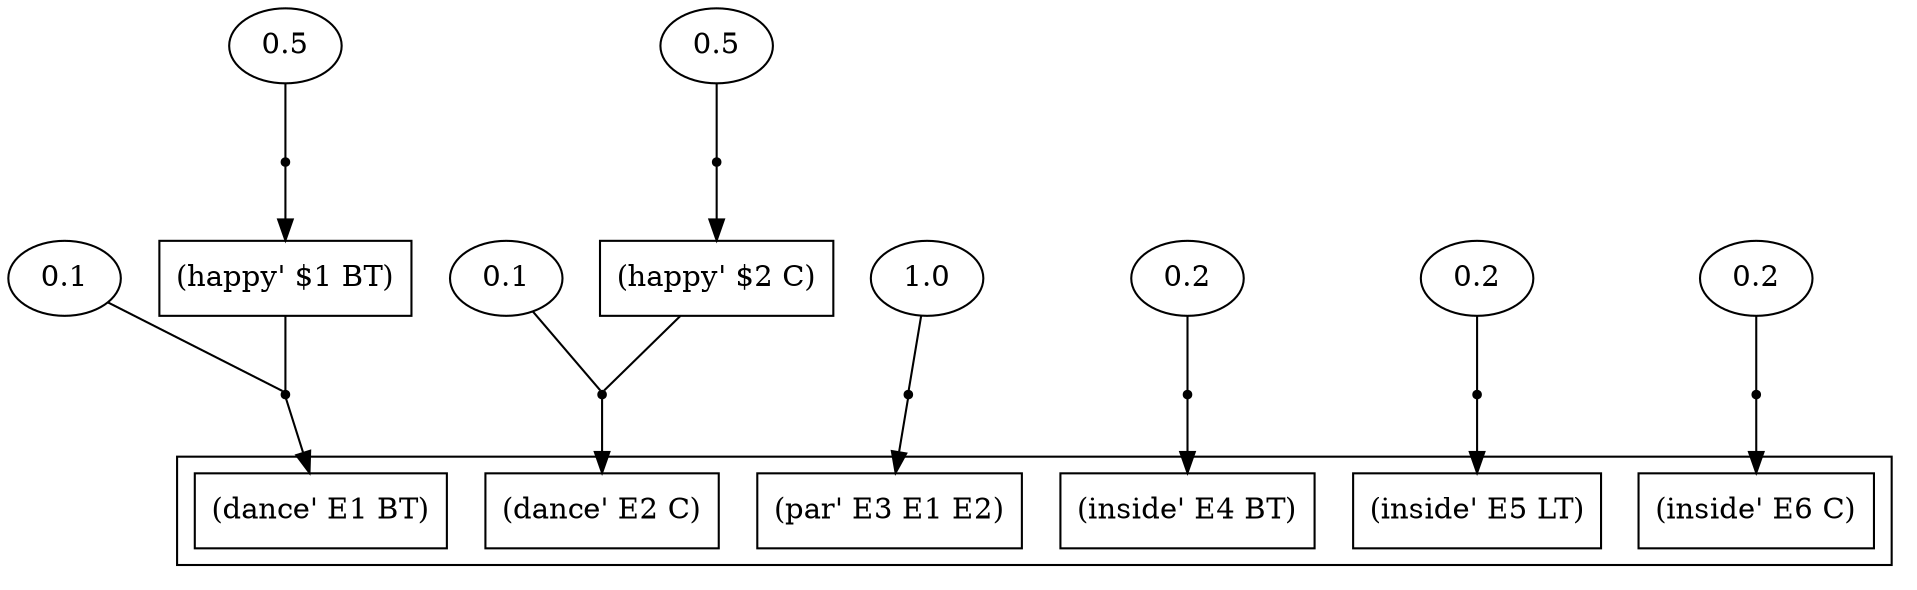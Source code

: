 digraph proof {
 graph [rankdir="TB"]
  e0 [label="0.1"];
  e1 [label="0.5"];
  e2 [label="0.1"];
  e3 [label="0.5"];
  e4 [label="1.0"];
  e5 [label="0.2"];
  e6 [label="0.2"];
  e7 [label="0.2"];
  i0 [shape=box label="(happy' $1 BT)"];
  i1 [shape=box label="(happy' $2 C)"];
  r0 [shape=point];
  r0 -> o0
  i0 -> r0 [arrowhead=none]
  e0 -> r0 [arrowhead=none]
  r1 [shape=point];
  r1 -> i0
  e1 -> r1 [arrowhead=none]
  r2 [shape=point];
  r2 -> o1
  i1 -> r2 [arrowhead=none]
  e2 -> r2 [arrowhead=none]
  r3 [shape=point];
  r3 -> i1
  e3 -> r3 [arrowhead=none]
  r4 [shape=point];
  r4 -> o2
  e4 -> r4 [arrowhead=none]
  r5 [shape=point];
  r5 -> o3
  e5 -> r5 [arrowhead=none]
  r6 [shape=point];
  r6 -> o4
  e6 -> r6 [arrowhead=none]
  r7 [shape=point];
  r7 -> o5
  e7 -> r7 [arrowhead=none]
 subgraph cluster {  o0 [shape=box label="(dance' E1 BT)"];
  o1 [shape=box label="(dance' E2 C)"];
  o2 [shape=box label="(par' E3 E1 E2)"];
  o3 [shape=box label="(inside' E4 BT)"];
  o4 [shape=box label="(inside' E5 LT)"];
  o5 [shape=box label="(inside' E6 C)"];
 }
}


